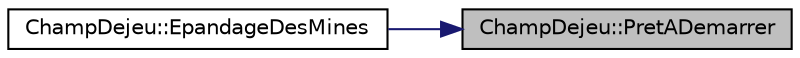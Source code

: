 digraph "ChampDejeu::PretADemarrer"
{
 // LATEX_PDF_SIZE
  edge [fontname="Helvetica",fontsize="10",labelfontname="Helvetica",labelfontsize="10"];
  node [fontname="Helvetica",fontsize="10",shape=record];
  rankdir="RL";
  Node1 [label="ChampDejeu::PretADemarrer",height=0.2,width=0.4,color="black", fillcolor="grey75", style="filled", fontcolor="black",tooltip=" "];
  Node1 -> Node2 [dir="back",color="midnightblue",fontsize="10",style="solid",fontname="Helvetica"];
  Node2 [label="ChampDejeu::EpandageDesMines",height=0.2,width=0.4,color="black", fillcolor="white", style="filled",URL="$class_champ_dejeu.html#aa172b8566a62f0a4b5bb02488a6eeed9",tooltip=" "];
}
